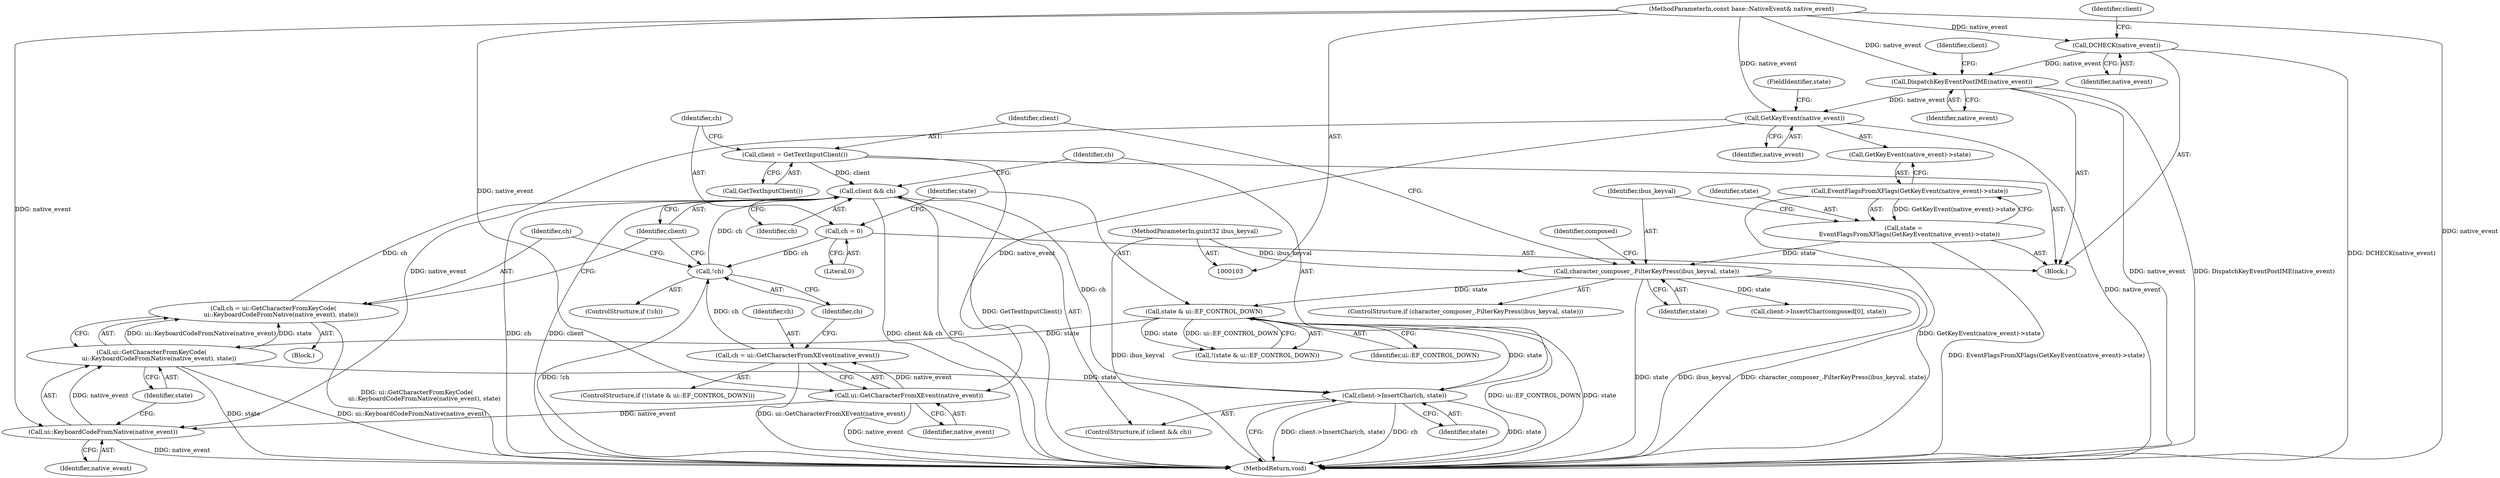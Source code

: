 digraph "0_Chrome_41a7e42ef575c10375f574145e5d023118fbd149_0@pointer" {
"1000187" [label="(Call,client && ch)"];
"1000160" [label="(Call,client = GetTextInputClient())"];
"1000177" [label="(Call,!ch)"];
"1000172" [label="(Call,ch = ui::GetCharacterFromXEvent(native_event))"];
"1000174" [label="(Call,ui::GetCharacterFromXEvent(native_event))"];
"1000125" [label="(Call,GetKeyEvent(native_event))"];
"1000113" [label="(Call,DispatchKeyEventPostIME(native_event))"];
"1000107" [label="(Call,DCHECK(native_event))"];
"1000104" [label="(MethodParameterIn,const base::NativeEvent& native_event)"];
"1000164" [label="(Call,ch = 0)"];
"1000180" [label="(Call,ch = ui::GetCharacterFromKeyCode(\n        ui::KeyboardCodeFromNative(native_event), state))"];
"1000182" [label="(Call,ui::GetCharacterFromKeyCode(\n        ui::KeyboardCodeFromNative(native_event), state))"];
"1000183" [label="(Call,ui::KeyboardCodeFromNative(native_event))"];
"1000169" [label="(Call,state & ui::EF_CONTROL_DOWN)"];
"1000129" [label="(Call,character_composer_.FilterKeyPress(ibus_keyval, state))"];
"1000105" [label="(MethodParameterIn,guint32 ibus_keyval)"];
"1000121" [label="(Call,state =\n      EventFlagsFromXFlags(GetKeyEvent(native_event)->state))"];
"1000123" [label="(Call,EventFlagsFromXFlags(GetKeyEvent(native_event)->state))"];
"1000190" [label="(Call,client->InsertChar(ch, state))"];
"1000183" [label="(Call,ui::KeyboardCodeFromNative(native_event))"];
"1000169" [label="(Call,state & ui::EF_CONTROL_DOWN)"];
"1000172" [label="(Call,ch = ui::GetCharacterFromXEvent(native_event))"];
"1000174" [label="(Call,ui::GetCharacterFromXEvent(native_event))"];
"1000185" [label="(Identifier,state)"];
"1000113" [label="(Call,DispatchKeyEventPostIME(native_event))"];
"1000192" [label="(Identifier,state)"];
"1000187" [label="(Call,client && ch)"];
"1000106" [label="(Block,)"];
"1000175" [label="(Identifier,native_event)"];
"1000126" [label="(Identifier,native_event)"];
"1000190" [label="(Call,client->InsertChar(ch, state))"];
"1000178" [label="(Identifier,ch)"];
"1000193" [label="(MethodReturn,void)"];
"1000108" [label="(Identifier,native_event)"];
"1000122" [label="(Identifier,state)"];
"1000123" [label="(Call,EventFlagsFromXFlags(GetKeyEvent(native_event)->state))"];
"1000177" [label="(Call,!ch)"];
"1000182" [label="(Call,ui::GetCharacterFromKeyCode(\n        ui::KeyboardCodeFromNative(native_event), state))"];
"1000179" [label="(Block,)"];
"1000181" [label="(Identifier,ch)"];
"1000188" [label="(Identifier,client)"];
"1000171" [label="(Identifier,ui::EF_CONTROL_DOWN)"];
"1000130" [label="(Identifier,ibus_keyval)"];
"1000162" [label="(Call,GetTextInputClient())"];
"1000191" [label="(Identifier,ch)"];
"1000104" [label="(MethodParameterIn,const base::NativeEvent& native_event)"];
"1000151" [label="(Call,client->InsertChar(composed[0], state))"];
"1000165" [label="(Identifier,ch)"];
"1000111" [label="(Identifier,client)"];
"1000135" [label="(Identifier,composed)"];
"1000168" [label="(Call,!(state & ui::EF_CONTROL_DOWN))"];
"1000125" [label="(Call,GetKeyEvent(native_event))"];
"1000107" [label="(Call,DCHECK(native_event))"];
"1000105" [label="(MethodParameterIn,guint32 ibus_keyval)"];
"1000121" [label="(Call,state =\n      EventFlagsFromXFlags(GetKeyEvent(native_event)->state))"];
"1000189" [label="(Identifier,ch)"];
"1000114" [label="(Identifier,native_event)"];
"1000173" [label="(Identifier,ch)"];
"1000161" [label="(Identifier,client)"];
"1000170" [label="(Identifier,state)"];
"1000186" [label="(ControlStructure,if (client && ch))"];
"1000124" [label="(Call,GetKeyEvent(native_event)->state)"];
"1000166" [label="(Literal,0)"];
"1000164" [label="(Call,ch = 0)"];
"1000176" [label="(ControlStructure,if (!ch))"];
"1000117" [label="(Identifier,client)"];
"1000129" [label="(Call,character_composer_.FilterKeyPress(ibus_keyval, state))"];
"1000180" [label="(Call,ch = ui::GetCharacterFromKeyCode(\n        ui::KeyboardCodeFromNative(native_event), state))"];
"1000127" [label="(FieldIdentifier,state)"];
"1000128" [label="(ControlStructure,if (character_composer_.FilterKeyPress(ibus_keyval, state)))"];
"1000131" [label="(Identifier,state)"];
"1000160" [label="(Call,client = GetTextInputClient())"];
"1000167" [label="(ControlStructure,if (!(state & ui::EF_CONTROL_DOWN)))"];
"1000184" [label="(Identifier,native_event)"];
"1000187" -> "1000186"  [label="AST: "];
"1000187" -> "1000188"  [label="CFG: "];
"1000187" -> "1000189"  [label="CFG: "];
"1000188" -> "1000187"  [label="AST: "];
"1000189" -> "1000187"  [label="AST: "];
"1000191" -> "1000187"  [label="CFG: "];
"1000193" -> "1000187"  [label="CFG: "];
"1000187" -> "1000193"  [label="DDG: client"];
"1000187" -> "1000193"  [label="DDG: client && ch"];
"1000187" -> "1000193"  [label="DDG: ch"];
"1000160" -> "1000187"  [label="DDG: client"];
"1000177" -> "1000187"  [label="DDG: ch"];
"1000180" -> "1000187"  [label="DDG: ch"];
"1000187" -> "1000190"  [label="DDG: ch"];
"1000160" -> "1000106"  [label="AST: "];
"1000160" -> "1000162"  [label="CFG: "];
"1000161" -> "1000160"  [label="AST: "];
"1000162" -> "1000160"  [label="AST: "];
"1000165" -> "1000160"  [label="CFG: "];
"1000160" -> "1000193"  [label="DDG: GetTextInputClient()"];
"1000177" -> "1000176"  [label="AST: "];
"1000177" -> "1000178"  [label="CFG: "];
"1000178" -> "1000177"  [label="AST: "];
"1000181" -> "1000177"  [label="CFG: "];
"1000188" -> "1000177"  [label="CFG: "];
"1000177" -> "1000193"  [label="DDG: !ch"];
"1000172" -> "1000177"  [label="DDG: ch"];
"1000164" -> "1000177"  [label="DDG: ch"];
"1000172" -> "1000167"  [label="AST: "];
"1000172" -> "1000174"  [label="CFG: "];
"1000173" -> "1000172"  [label="AST: "];
"1000174" -> "1000172"  [label="AST: "];
"1000178" -> "1000172"  [label="CFG: "];
"1000172" -> "1000193"  [label="DDG: ui::GetCharacterFromXEvent(native_event)"];
"1000174" -> "1000172"  [label="DDG: native_event"];
"1000174" -> "1000175"  [label="CFG: "];
"1000175" -> "1000174"  [label="AST: "];
"1000174" -> "1000193"  [label="DDG: native_event"];
"1000125" -> "1000174"  [label="DDG: native_event"];
"1000104" -> "1000174"  [label="DDG: native_event"];
"1000174" -> "1000183"  [label="DDG: native_event"];
"1000125" -> "1000124"  [label="AST: "];
"1000125" -> "1000126"  [label="CFG: "];
"1000126" -> "1000125"  [label="AST: "];
"1000127" -> "1000125"  [label="CFG: "];
"1000125" -> "1000193"  [label="DDG: native_event"];
"1000113" -> "1000125"  [label="DDG: native_event"];
"1000104" -> "1000125"  [label="DDG: native_event"];
"1000125" -> "1000183"  [label="DDG: native_event"];
"1000113" -> "1000106"  [label="AST: "];
"1000113" -> "1000114"  [label="CFG: "];
"1000114" -> "1000113"  [label="AST: "];
"1000117" -> "1000113"  [label="CFG: "];
"1000113" -> "1000193"  [label="DDG: native_event"];
"1000113" -> "1000193"  [label="DDG: DispatchKeyEventPostIME(native_event)"];
"1000107" -> "1000113"  [label="DDG: native_event"];
"1000104" -> "1000113"  [label="DDG: native_event"];
"1000107" -> "1000106"  [label="AST: "];
"1000107" -> "1000108"  [label="CFG: "];
"1000108" -> "1000107"  [label="AST: "];
"1000111" -> "1000107"  [label="CFG: "];
"1000107" -> "1000193"  [label="DDG: DCHECK(native_event)"];
"1000104" -> "1000107"  [label="DDG: native_event"];
"1000104" -> "1000103"  [label="AST: "];
"1000104" -> "1000193"  [label="DDG: native_event"];
"1000104" -> "1000183"  [label="DDG: native_event"];
"1000164" -> "1000106"  [label="AST: "];
"1000164" -> "1000166"  [label="CFG: "];
"1000165" -> "1000164"  [label="AST: "];
"1000166" -> "1000164"  [label="AST: "];
"1000170" -> "1000164"  [label="CFG: "];
"1000180" -> "1000179"  [label="AST: "];
"1000180" -> "1000182"  [label="CFG: "];
"1000181" -> "1000180"  [label="AST: "];
"1000182" -> "1000180"  [label="AST: "];
"1000188" -> "1000180"  [label="CFG: "];
"1000180" -> "1000193"  [label="DDG: ui::GetCharacterFromKeyCode(\n        ui::KeyboardCodeFromNative(native_event), state)"];
"1000182" -> "1000180"  [label="DDG: ui::KeyboardCodeFromNative(native_event)"];
"1000182" -> "1000180"  [label="DDG: state"];
"1000182" -> "1000185"  [label="CFG: "];
"1000183" -> "1000182"  [label="AST: "];
"1000185" -> "1000182"  [label="AST: "];
"1000182" -> "1000193"  [label="DDG: state"];
"1000182" -> "1000193"  [label="DDG: ui::KeyboardCodeFromNative(native_event)"];
"1000183" -> "1000182"  [label="DDG: native_event"];
"1000169" -> "1000182"  [label="DDG: state"];
"1000182" -> "1000190"  [label="DDG: state"];
"1000183" -> "1000184"  [label="CFG: "];
"1000184" -> "1000183"  [label="AST: "];
"1000185" -> "1000183"  [label="CFG: "];
"1000183" -> "1000193"  [label="DDG: native_event"];
"1000169" -> "1000168"  [label="AST: "];
"1000169" -> "1000171"  [label="CFG: "];
"1000170" -> "1000169"  [label="AST: "];
"1000171" -> "1000169"  [label="AST: "];
"1000168" -> "1000169"  [label="CFG: "];
"1000169" -> "1000193"  [label="DDG: ui::EF_CONTROL_DOWN"];
"1000169" -> "1000193"  [label="DDG: state"];
"1000169" -> "1000168"  [label="DDG: state"];
"1000169" -> "1000168"  [label="DDG: ui::EF_CONTROL_DOWN"];
"1000129" -> "1000169"  [label="DDG: state"];
"1000169" -> "1000190"  [label="DDG: state"];
"1000129" -> "1000128"  [label="AST: "];
"1000129" -> "1000131"  [label="CFG: "];
"1000130" -> "1000129"  [label="AST: "];
"1000131" -> "1000129"  [label="AST: "];
"1000135" -> "1000129"  [label="CFG: "];
"1000161" -> "1000129"  [label="CFG: "];
"1000129" -> "1000193"  [label="DDG: ibus_keyval"];
"1000129" -> "1000193"  [label="DDG: character_composer_.FilterKeyPress(ibus_keyval, state)"];
"1000129" -> "1000193"  [label="DDG: state"];
"1000105" -> "1000129"  [label="DDG: ibus_keyval"];
"1000121" -> "1000129"  [label="DDG: state"];
"1000129" -> "1000151"  [label="DDG: state"];
"1000105" -> "1000103"  [label="AST: "];
"1000105" -> "1000193"  [label="DDG: ibus_keyval"];
"1000121" -> "1000106"  [label="AST: "];
"1000121" -> "1000123"  [label="CFG: "];
"1000122" -> "1000121"  [label="AST: "];
"1000123" -> "1000121"  [label="AST: "];
"1000130" -> "1000121"  [label="CFG: "];
"1000121" -> "1000193"  [label="DDG: EventFlagsFromXFlags(GetKeyEvent(native_event)->state)"];
"1000123" -> "1000121"  [label="DDG: GetKeyEvent(native_event)->state"];
"1000123" -> "1000124"  [label="CFG: "];
"1000124" -> "1000123"  [label="AST: "];
"1000123" -> "1000193"  [label="DDG: GetKeyEvent(native_event)->state"];
"1000190" -> "1000186"  [label="AST: "];
"1000190" -> "1000192"  [label="CFG: "];
"1000191" -> "1000190"  [label="AST: "];
"1000192" -> "1000190"  [label="AST: "];
"1000193" -> "1000190"  [label="CFG: "];
"1000190" -> "1000193"  [label="DDG: client->InsertChar(ch, state)"];
"1000190" -> "1000193"  [label="DDG: ch"];
"1000190" -> "1000193"  [label="DDG: state"];
}
